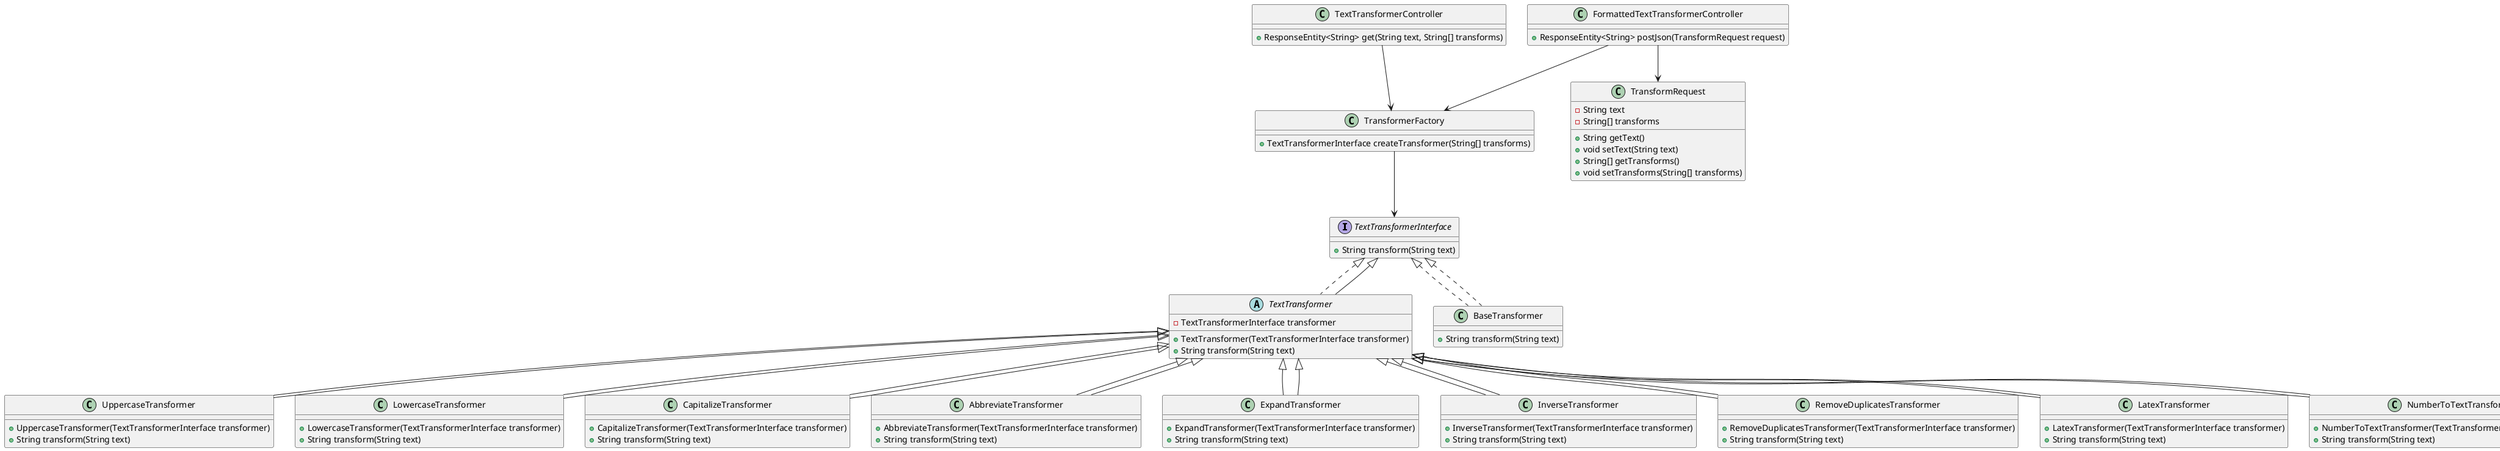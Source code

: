@startuml
interface TextTransformerInterface {
    +String transform(String text)
}

abstract class TextTransformer implements TextTransformerInterface {
    -TextTransformerInterface transformer
    +TextTransformer(TextTransformerInterface transformer)
    +String transform(String text)
}

class UppercaseTransformer extends TextTransformer {
    +UppercaseTransformer(TextTransformerInterface transformer)
    +String transform(String text)
}

class LowercaseTransformer extends TextTransformer {
    +LowercaseTransformer(TextTransformerInterface transformer)
    +String transform(String text)
}

class CapitalizeTransformer extends TextTransformer {
    +CapitalizeTransformer(TextTransformerInterface transformer)
    +String transform(String text)
}

class AbbreviateTransformer extends TextTransformer {
    +AbbreviateTransformer(TextTransformerInterface transformer)
    +String transform(String text)
}

class ExpandTransformer extends TextTransformer {
    +ExpandTransformer(TextTransformerInterface transformer)
    +String transform(String text)
}

class InverseTransformer extends TextTransformer {
    +InverseTransformer(TextTransformerInterface transformer)
    +String transform(String text)
}

class RemoveDuplicatesTransformer extends TextTransformer {
    +RemoveDuplicatesTransformer(TextTransformerInterface transformer)
    +String transform(String text)
}

class LatexTransformer extends TextTransformer {
    +LatexTransformer(TextTransformerInterface transformer)
    +String transform(String text)
}

class NumberToTextTransformer extends TextTransformer {
    +NumberToTextTransformer(TextTransformerInterface transformer)
    +String transform(String text)
}

class BaseTransformer implements TextTransformerInterface {
    +String transform(String text)
}

class TransformerFactory {
    +TextTransformerInterface createTransformer(String[] transforms)
}

class FormattedTextTransformerController {
    +ResponseEntity<String> postJson(TransformRequest request)
}

class TextTransformerController {
    +ResponseEntity<String> get(String text, String[] transforms)
}

class TransformRequest {
    -String text
    -String[] transforms
    +String getText()
    +void setText(String text)
    +String[] getTransforms()
    +void setTransforms(String[] transforms)
}

TextTransformerInterface <|-- TextTransformer
TextTransformer <|-- UppercaseTransformer
TextTransformer <|-- LowercaseTransformer
TextTransformer <|-- CapitalizeTransformer
TextTransformer <|-- AbbreviateTransformer
TextTransformer <|-- ExpandTransformer
TextTransformer <|-- InverseTransformer
TextTransformer <|-- RemoveDuplicatesTransformer
TextTransformer <|-- LatexTransformer
TextTransformer <|-- NumberToTextTransformer
TextTransformerInterface <|.. BaseTransformer
TransformerFactory --> TextTransformerInterface
FormattedTextTransformerController --> TransformRequest
FormattedTextTransformerController --> TransformerFactory
TextTransformerController --> TransformerFactory
@enduml
